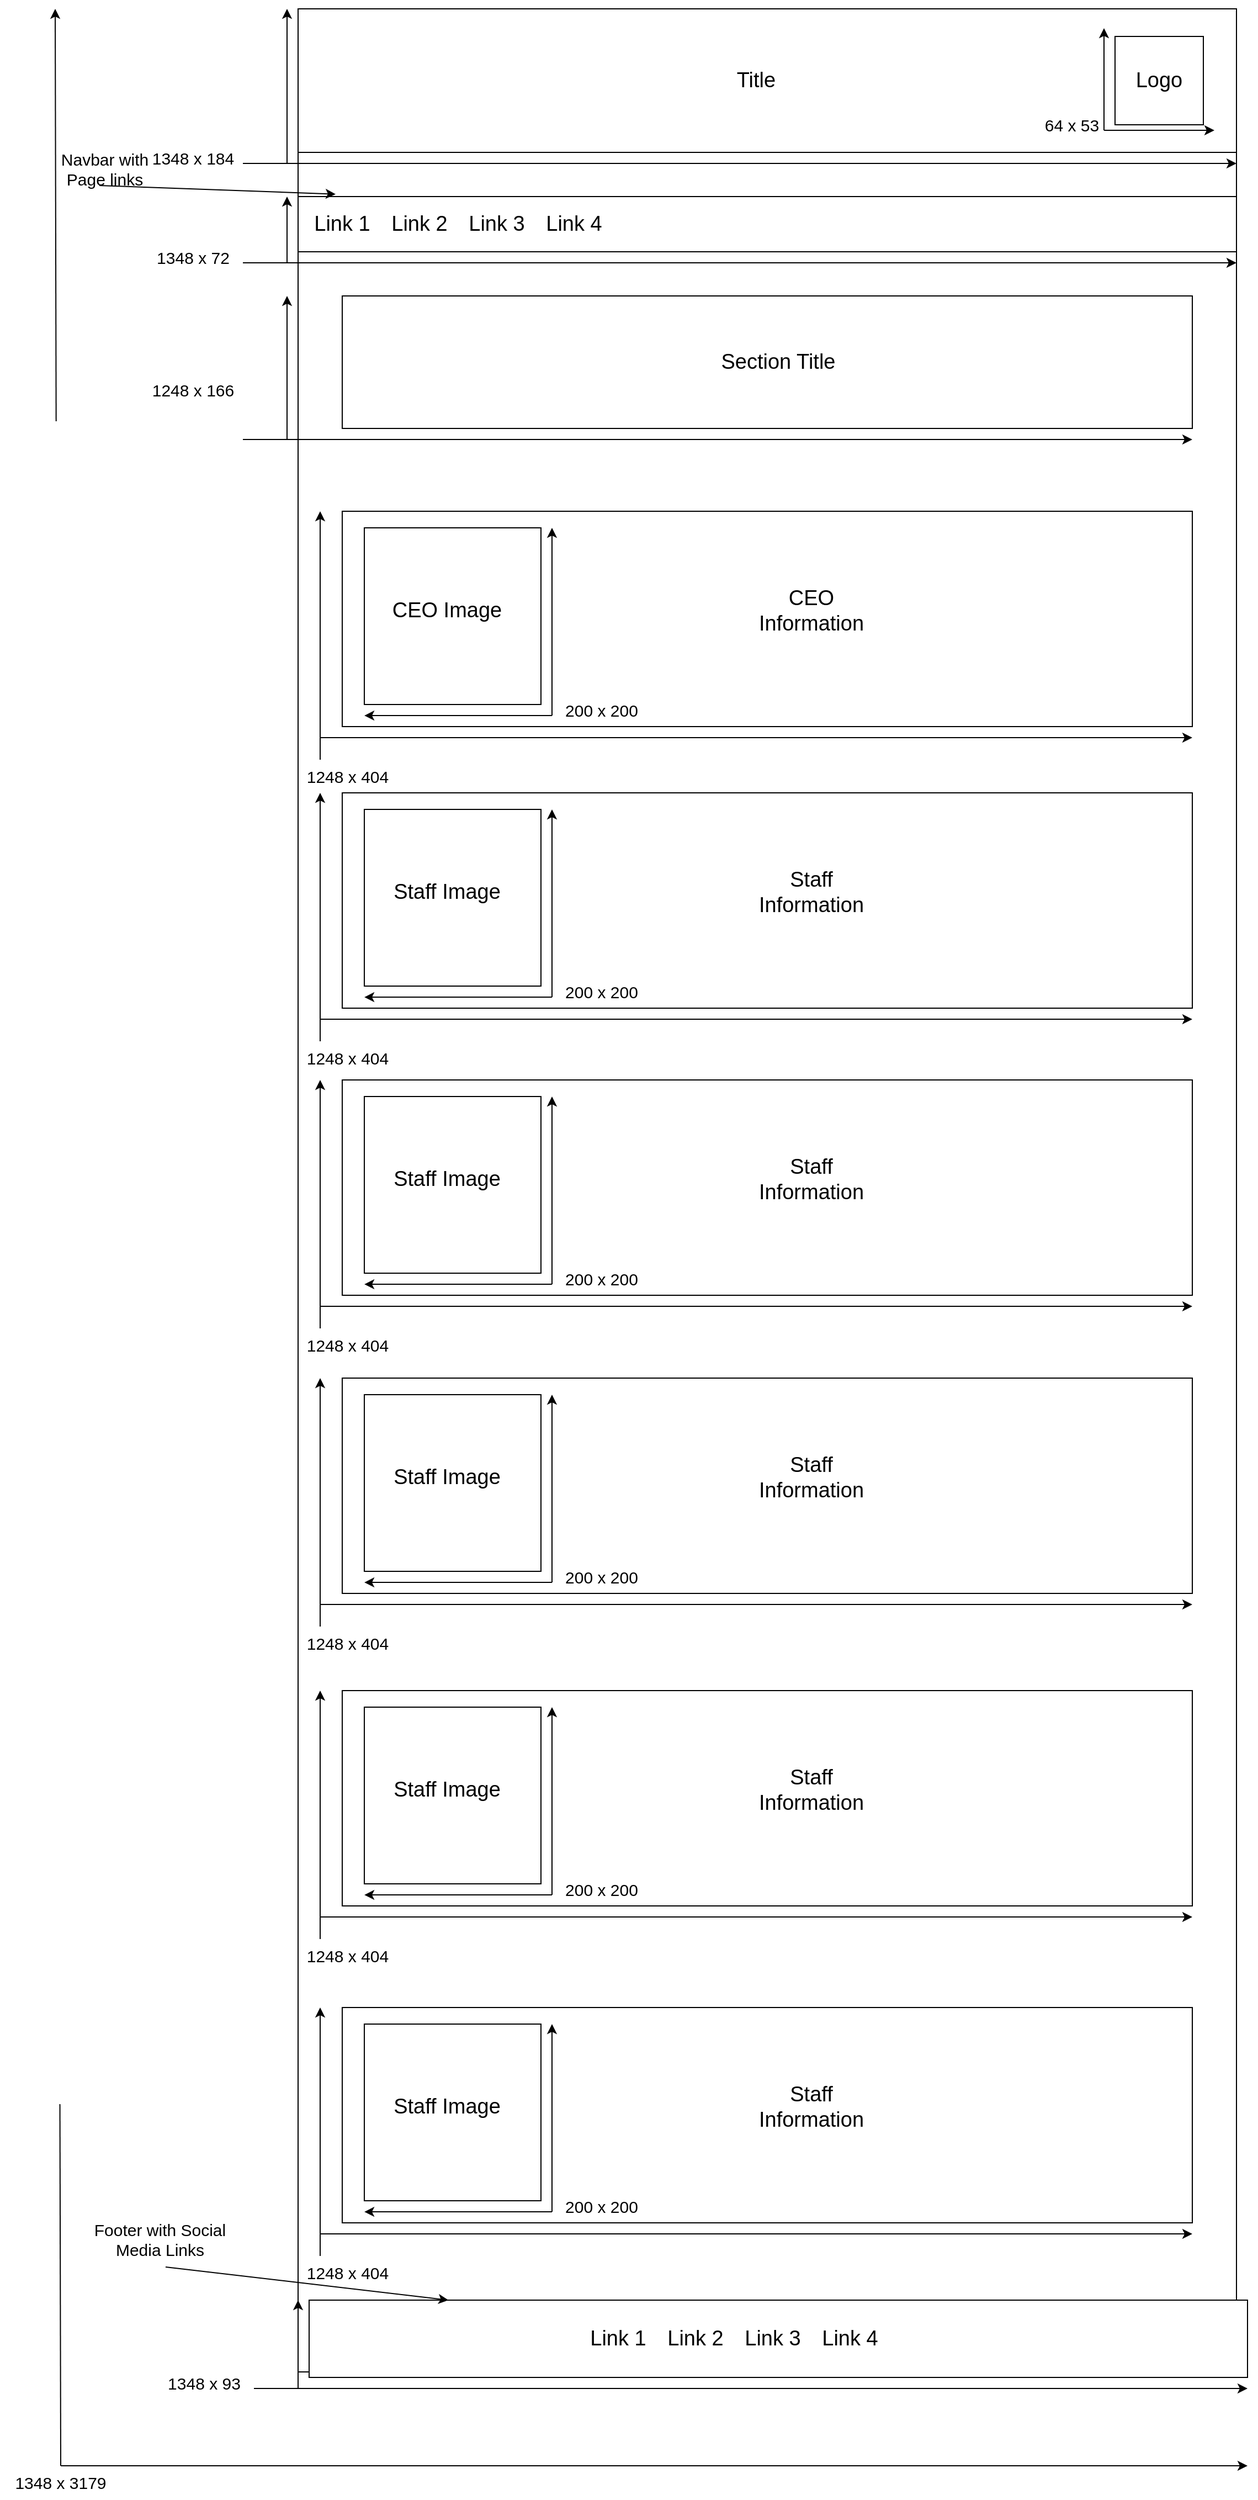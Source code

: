 <mxfile version="15.8.2" type="device"><diagram id="RpRR-_mk9nUQ28DkFrZq" name="Page-1"><mxGraphModel dx="3620" dy="2387" grid="1" gridSize="10" guides="1" tooltips="1" connect="1" arrows="1" fold="1" page="1" pageScale="1" pageWidth="850" pageHeight="1100" math="0" shadow="0"><root><mxCell id="0"/><mxCell id="1" parent="0"/><mxCell id="R6PZ7bWOyX2Fo6lUsfoH-169" value="" style="rounded=0;whiteSpace=wrap;html=1;fontSize=15;" parent="1" vertex="1"><mxGeometry width="850" height="2140" as="geometry"/></mxCell><mxCell id="xdqeH_5MjbotiJSKJ-B--1" value="" style="rounded=0;whiteSpace=wrap;html=1;" parent="1" vertex="1"><mxGeometry width="850" height="130" as="geometry"/></mxCell><mxCell id="R6PZ7bWOyX2Fo6lUsfoH-1" value="&lt;font style=&quot;font-size: 19px&quot;&gt;Title&lt;/font&gt;" style="text;html=1;strokeColor=none;fillColor=none;align=center;verticalAlign=middle;whiteSpace=wrap;rounded=0;" parent="1" vertex="1"><mxGeometry x="310" y="10" width="210" height="110" as="geometry"/></mxCell><mxCell id="R6PZ7bWOyX2Fo6lUsfoH-2" value="" style="rounded=0;whiteSpace=wrap;html=1;fontSize=19;" parent="1" vertex="1"><mxGeometry x="740" y="25" width="80" height="80" as="geometry"/></mxCell><mxCell id="R6PZ7bWOyX2Fo6lUsfoH-3" value="Logo" style="text;html=1;strokeColor=none;fillColor=none;align=center;verticalAlign=middle;whiteSpace=wrap;rounded=0;fontSize=19;" parent="1" vertex="1"><mxGeometry x="750" y="50" width="60" height="30" as="geometry"/></mxCell><mxCell id="R6PZ7bWOyX2Fo6lUsfoH-4" value="" style="rounded=0;whiteSpace=wrap;html=1;fontSize=19;" parent="1" vertex="1"><mxGeometry y="170" width="850" height="50" as="geometry"/></mxCell><mxCell id="R6PZ7bWOyX2Fo6lUsfoH-5" value="Link 1" style="text;html=1;strokeColor=none;fillColor=none;align=center;verticalAlign=middle;whiteSpace=wrap;rounded=0;fontSize=19;" parent="1" vertex="1"><mxGeometry x="10" y="180" width="60" height="30" as="geometry"/></mxCell><mxCell id="R6PZ7bWOyX2Fo6lUsfoH-6" value="Link 2" style="text;html=1;strokeColor=none;fillColor=none;align=center;verticalAlign=middle;whiteSpace=wrap;rounded=0;fontSize=19;" parent="1" vertex="1"><mxGeometry x="80" y="180" width="60" height="30" as="geometry"/></mxCell><mxCell id="R6PZ7bWOyX2Fo6lUsfoH-7" value="Link 3" style="text;html=1;strokeColor=none;fillColor=none;align=center;verticalAlign=middle;whiteSpace=wrap;rounded=0;fontSize=19;" parent="1" vertex="1"><mxGeometry x="150" y="180" width="60" height="30" as="geometry"/></mxCell><mxCell id="R6PZ7bWOyX2Fo6lUsfoH-8" value="Link 4" style="text;html=1;strokeColor=none;fillColor=none;align=center;verticalAlign=middle;whiteSpace=wrap;rounded=0;fontSize=19;" parent="1" vertex="1"><mxGeometry x="220" y="180" width="60" height="30" as="geometry"/></mxCell><mxCell id="R6PZ7bWOyX2Fo6lUsfoH-9" value="" style="rounded=0;whiteSpace=wrap;html=1;fontSize=19;" parent="1" vertex="1"><mxGeometry x="40" y="260" width="770" height="120" as="geometry"/></mxCell><mxCell id="R6PZ7bWOyX2Fo6lUsfoH-10" value="Section Title" style="text;html=1;strokeColor=none;fillColor=none;align=center;verticalAlign=middle;whiteSpace=wrap;rounded=0;fontSize=19;" parent="1" vertex="1"><mxGeometry x="340" y="302.5" width="190" height="35" as="geometry"/></mxCell><mxCell id="R6PZ7bWOyX2Fo6lUsfoH-12" value="" style="rounded=0;whiteSpace=wrap;html=1;fontSize=19;" parent="1" vertex="1"><mxGeometry x="40" y="455" width="770" height="195" as="geometry"/></mxCell><mxCell id="R6PZ7bWOyX2Fo6lUsfoH-18" value="CEO Information" style="text;html=1;strokeColor=none;fillColor=none;align=center;verticalAlign=middle;whiteSpace=wrap;rounded=0;fontSize=19;" parent="1" vertex="1"><mxGeometry x="400" y="530" width="130" height="30" as="geometry"/></mxCell><mxCell id="R6PZ7bWOyX2Fo6lUsfoH-53" value="" style="endArrow=classic;html=1;rounded=0;fontSize=19;" parent="1" edge="1"><mxGeometry width="50" height="50" relative="1" as="geometry"><mxPoint x="20" y="680" as="sourcePoint"/><mxPoint x="20" y="455" as="targetPoint"/></mxGeometry></mxCell><mxCell id="R6PZ7bWOyX2Fo6lUsfoH-54" value="" style="endArrow=classic;html=1;rounded=0;fontSize=19;" parent="1" edge="1"><mxGeometry width="50" height="50" relative="1" as="geometry"><mxPoint x="20" y="660" as="sourcePoint"/><mxPoint x="810" y="660" as="targetPoint"/></mxGeometry></mxCell><mxCell id="R6PZ7bWOyX2Fo6lUsfoH-59" value="" style="endArrow=classic;html=1;rounded=0;fontSize=19;" parent="1" edge="1"><mxGeometry width="50" height="50" relative="1" as="geometry"><mxPoint x="-10" y="390" as="sourcePoint"/><mxPoint x="-10" y="260" as="targetPoint"/></mxGeometry></mxCell><mxCell id="R6PZ7bWOyX2Fo6lUsfoH-60" value="" style="endArrow=classic;html=1;rounded=0;fontSize=19;" parent="1" edge="1"><mxGeometry width="50" height="50" relative="1" as="geometry"><mxPoint x="-50" y="390" as="sourcePoint"/><mxPoint x="810" y="390" as="targetPoint"/></mxGeometry></mxCell><mxCell id="R6PZ7bWOyX2Fo6lUsfoH-61" value="" style="endArrow=classic;html=1;rounded=0;fontSize=19;" parent="1" edge="1"><mxGeometry width="50" height="50" relative="1" as="geometry"><mxPoint x="-10" y="230" as="sourcePoint"/><mxPoint x="-10" y="170" as="targetPoint"/></mxGeometry></mxCell><mxCell id="R6PZ7bWOyX2Fo6lUsfoH-62" value="" style="endArrow=classic;html=1;rounded=0;fontSize=19;" parent="1" edge="1"><mxGeometry width="50" height="50" relative="1" as="geometry"><mxPoint x="-50" y="230" as="sourcePoint"/><mxPoint x="850" y="230" as="targetPoint"/></mxGeometry></mxCell><mxCell id="R6PZ7bWOyX2Fo6lUsfoH-63" value="" style="endArrow=classic;html=1;rounded=0;fontSize=19;" parent="1" edge="1"><mxGeometry width="50" height="50" relative="1" as="geometry"><mxPoint x="-10" y="140" as="sourcePoint"/><mxPoint x="-10" as="targetPoint"/></mxGeometry></mxCell><mxCell id="R6PZ7bWOyX2Fo6lUsfoH-64" value="" style="endArrow=classic;html=1;rounded=0;fontSize=19;" parent="1" edge="1"><mxGeometry width="50" height="50" relative="1" as="geometry"><mxPoint x="-50" y="140" as="sourcePoint"/><mxPoint x="850" y="140" as="targetPoint"/></mxGeometry></mxCell><mxCell id="R6PZ7bWOyX2Fo6lUsfoH-65" value="" style="endArrow=classic;html=1;rounded=0;fontSize=19;" parent="1" edge="1"><mxGeometry width="50" height="50" relative="1" as="geometry"><mxPoint x="730" y="110" as="sourcePoint"/><mxPoint x="730" y="17.5" as="targetPoint"/></mxGeometry></mxCell><mxCell id="R6PZ7bWOyX2Fo6lUsfoH-66" value="" style="endArrow=classic;html=1;rounded=0;fontSize=19;targetPerimeterSpacing=0;" parent="1" edge="1"><mxGeometry width="50" height="50" relative="1" as="geometry"><mxPoint x="730" y="110" as="sourcePoint"/><mxPoint x="830" y="110" as="targetPoint"/></mxGeometry></mxCell><mxCell id="R6PZ7bWOyX2Fo6lUsfoH-67" value="&lt;font style=&quot;font-size: 15px&quot;&gt;1348 x 184&lt;/font&gt;" style="text;html=1;strokeColor=none;fillColor=none;align=center;verticalAlign=middle;whiteSpace=wrap;rounded=0;fontSize=19;" parent="1" vertex="1"><mxGeometry x="-150" y="120" width="110" height="30" as="geometry"/></mxCell><mxCell id="R6PZ7bWOyX2Fo6lUsfoH-68" value="&lt;font style=&quot;font-size: 15px&quot;&gt;1348 x 72&lt;/font&gt;" style="text;html=1;strokeColor=none;fillColor=none;align=center;verticalAlign=middle;whiteSpace=wrap;rounded=0;fontSize=19;" parent="1" vertex="1"><mxGeometry x="-150" y="210" width="110" height="30" as="geometry"/></mxCell><mxCell id="R6PZ7bWOyX2Fo6lUsfoH-69" value="&lt;font style=&quot;font-size: 15px&quot;&gt;1248 x 166&lt;/font&gt;" style="text;html=1;strokeColor=none;fillColor=none;align=center;verticalAlign=middle;whiteSpace=wrap;rounded=0;fontSize=19;" parent="1" vertex="1"><mxGeometry x="-150" y="330" width="110" height="30" as="geometry"/></mxCell><mxCell id="R6PZ7bWOyX2Fo6lUsfoH-70" value="&lt;font style=&quot;font-size: 15px&quot;&gt;64 x 53&lt;/font&gt;" style="text;html=1;strokeColor=none;fillColor=none;align=center;verticalAlign=middle;whiteSpace=wrap;rounded=0;fontSize=19;" parent="1" vertex="1"><mxGeometry x="646" y="90" width="110" height="30" as="geometry"/></mxCell><mxCell id="R6PZ7bWOyX2Fo6lUsfoH-71" value="&lt;span style=&quot;font-size: 15px&quot;&gt;1248 x 404&lt;/span&gt;" style="text;html=1;strokeColor=none;fillColor=none;align=center;verticalAlign=middle;whiteSpace=wrap;rounded=0;fontSize=19;" parent="1" vertex="1"><mxGeometry x="-10" y="680" width="110" height="30" as="geometry"/></mxCell><mxCell id="R6PZ7bWOyX2Fo6lUsfoH-154" value="" style="rounded=0;whiteSpace=wrap;html=1;fontSize=19;" parent="1" vertex="1"><mxGeometry x="10" y="2075" width="850" height="70" as="geometry"/></mxCell><mxCell id="R6PZ7bWOyX2Fo6lUsfoH-156" value="" style="endArrow=classic;html=1;rounded=0;fontSize=19;" parent="1" edge="1"><mxGeometry width="50" height="50" relative="1" as="geometry"><mxPoint x="-4.547e-13" y="2155" as="sourcePoint"/><mxPoint y="2075" as="targetPoint"/></mxGeometry></mxCell><mxCell id="R6PZ7bWOyX2Fo6lUsfoH-157" value="" style="endArrow=classic;html=1;rounded=0;fontSize=19;" parent="1" edge="1"><mxGeometry width="50" height="50" relative="1" as="geometry"><mxPoint x="-40.0" y="2155" as="sourcePoint"/><mxPoint x="860.0" y="2155" as="targetPoint"/></mxGeometry></mxCell><mxCell id="R6PZ7bWOyX2Fo6lUsfoH-158" value="&lt;font style=&quot;font-size: 15px&quot;&gt;1348 x 93&lt;/font&gt;" style="text;html=1;strokeColor=none;fillColor=none;align=center;verticalAlign=middle;whiteSpace=wrap;rounded=0;fontSize=19;" parent="1" vertex="1"><mxGeometry x="-140" y="2135" width="110" height="30" as="geometry"/></mxCell><mxCell id="R6PZ7bWOyX2Fo6lUsfoH-163" value="Link 1" style="text;html=1;strokeColor=none;fillColor=none;align=center;verticalAlign=middle;whiteSpace=wrap;rounded=0;fontSize=19;" parent="1" vertex="1"><mxGeometry x="260" y="2095" width="60" height="30" as="geometry"/></mxCell><mxCell id="R6PZ7bWOyX2Fo6lUsfoH-164" value="Link 2" style="text;html=1;strokeColor=none;fillColor=none;align=center;verticalAlign=middle;whiteSpace=wrap;rounded=0;fontSize=19;" parent="1" vertex="1"><mxGeometry x="330" y="2095" width="60" height="30" as="geometry"/></mxCell><mxCell id="v2LeiaTZY7oWWHu7XvGp-2" value="" style="whiteSpace=wrap;html=1;aspect=fixed;" vertex="1" parent="1"><mxGeometry x="60" y="470" width="160" height="160" as="geometry"/></mxCell><mxCell id="R6PZ7bWOyX2Fo6lUsfoH-165" value="Link 3" style="text;html=1;strokeColor=none;fillColor=none;align=center;verticalAlign=middle;whiteSpace=wrap;rounded=0;fontSize=19;" parent="1" vertex="1"><mxGeometry x="400" y="2095" width="60" height="30" as="geometry"/></mxCell><mxCell id="R6PZ7bWOyX2Fo6lUsfoH-166" value="Link 4" style="text;html=1;strokeColor=none;fillColor=none;align=center;verticalAlign=middle;whiteSpace=wrap;rounded=0;fontSize=19;" parent="1" vertex="1"><mxGeometry x="470" y="2095" width="60" height="30" as="geometry"/></mxCell><mxCell id="R6PZ7bWOyX2Fo6lUsfoH-172" value="" style="endArrow=classic;html=1;rounded=0;fontSize=19;exitX=0.5;exitY=0;exitDx=0;exitDy=0;" parent="1" edge="1" source="R6PZ7bWOyX2Fo6lUsfoH-174"><mxGeometry width="50" height="50" relative="1" as="geometry"><mxPoint x="-220" y="2210" as="sourcePoint"/><mxPoint x="-220" as="targetPoint"/></mxGeometry></mxCell><mxCell id="R6PZ7bWOyX2Fo6lUsfoH-173" value="" style="endArrow=classic;html=1;rounded=0;fontSize=19;exitX=0.5;exitY=0;exitDx=0;exitDy=0;" parent="1" edge="1" source="R6PZ7bWOyX2Fo6lUsfoH-174"><mxGeometry width="50" height="50" relative="1" as="geometry"><mxPoint x="-210" y="2225" as="sourcePoint"/><mxPoint x="860.0" y="2225" as="targetPoint"/></mxGeometry></mxCell><mxCell id="R6PZ7bWOyX2Fo6lUsfoH-174" value="&lt;font style=&quot;font-size: 15px&quot;&gt;1348 x 3179&lt;/font&gt;" style="text;html=1;strokeColor=none;fillColor=none;align=center;verticalAlign=middle;whiteSpace=wrap;rounded=0;fontSize=19;" parent="1" vertex="1"><mxGeometry x="-270" y="2225" width="110" height="30" as="geometry"/></mxCell><mxCell id="R6PZ7bWOyX2Fo6lUsfoH-175" value="" style="endArrow=classic;html=1;rounded=0;fontSize=15;targetPerimeterSpacing=0;" parent="1" target="R6PZ7bWOyX2Fo6lUsfoH-154" edge="1"><mxGeometry width="50" height="50" relative="1" as="geometry"><mxPoint x="-120" y="2045" as="sourcePoint"/><mxPoint x="-60" y="2065" as="targetPoint"/></mxGeometry></mxCell><mxCell id="R6PZ7bWOyX2Fo6lUsfoH-176" value="Footer with Social Media Links" style="text;html=1;strokeColor=none;fillColor=none;align=center;verticalAlign=middle;whiteSpace=wrap;rounded=0;fontSize=15;" parent="1" vertex="1"><mxGeometry x="-190" y="2005" width="130" height="30" as="geometry"/></mxCell><mxCell id="R6PZ7bWOyX2Fo6lUsfoH-177" value="" style="endArrow=classic;html=1;rounded=0;fontSize=15;targetPerimeterSpacing=0;entryX=0.04;entryY=-0.043;entryDx=0;entryDy=0;entryPerimeter=0;" parent="1" target="R6PZ7bWOyX2Fo6lUsfoH-4" edge="1"><mxGeometry width="50" height="50" relative="1" as="geometry"><mxPoint x="-180" y="160" as="sourcePoint"/><mxPoint x="-100" y="160" as="targetPoint"/></mxGeometry></mxCell><mxCell id="R6PZ7bWOyX2Fo6lUsfoH-178" value="Navbar with Page links" style="text;html=1;strokeColor=none;fillColor=none;align=center;verticalAlign=middle;whiteSpace=wrap;rounded=0;fontSize=15;" parent="1" vertex="1"><mxGeometry x="-230" y="130" width="110" height="30" as="geometry"/></mxCell><mxCell id="R6PZ7bWOyX2Fo6lUsfoH-15" value="CEO Image" style="text;html=1;strokeColor=none;fillColor=none;align=center;verticalAlign=middle;whiteSpace=wrap;rounded=0;fontSize=19;" parent="1" vertex="1"><mxGeometry x="70" y="530" width="130" height="30" as="geometry"/></mxCell><mxCell id="v2LeiaTZY7oWWHu7XvGp-3" value="" style="endArrow=classic;html=1;rounded=0;fontSize=19;" edge="1" parent="1"><mxGeometry width="50" height="50" relative="1" as="geometry"><mxPoint x="230" y="640" as="sourcePoint"/><mxPoint x="230" y="470" as="targetPoint"/></mxGeometry></mxCell><mxCell id="v2LeiaTZY7oWWHu7XvGp-5" value="" style="endArrow=classic;html=1;rounded=0;entryX=0.026;entryY=0.949;entryDx=0;entryDy=0;entryPerimeter=0;" edge="1" parent="1" target="R6PZ7bWOyX2Fo6lUsfoH-12"><mxGeometry width="50" height="50" relative="1" as="geometry"><mxPoint x="230" y="640" as="sourcePoint"/><mxPoint x="110" y="640" as="targetPoint"/></mxGeometry></mxCell><mxCell id="v2LeiaTZY7oWWHu7XvGp-6" value="&lt;font style=&quot;font-size: 15px&quot;&gt;200 x 200&lt;/font&gt;" style="text;html=1;strokeColor=none;fillColor=none;align=center;verticalAlign=middle;whiteSpace=wrap;rounded=0;fontSize=19;" vertex="1" parent="1"><mxGeometry x="220" y="620" width="110" height="30" as="geometry"/></mxCell><mxCell id="v2LeiaTZY7oWWHu7XvGp-7" value="" style="rounded=0;whiteSpace=wrap;html=1;fontSize=19;" vertex="1" parent="1"><mxGeometry x="40" y="710" width="770" height="195" as="geometry"/></mxCell><mxCell id="v2LeiaTZY7oWWHu7XvGp-8" value="Staff Information" style="text;html=1;strokeColor=none;fillColor=none;align=center;verticalAlign=middle;whiteSpace=wrap;rounded=0;fontSize=19;" vertex="1" parent="1"><mxGeometry x="400" y="785" width="130" height="30" as="geometry"/></mxCell><mxCell id="v2LeiaTZY7oWWHu7XvGp-9" value="" style="endArrow=classic;html=1;rounded=0;fontSize=19;" edge="1" parent="1"><mxGeometry width="50" height="50" relative="1" as="geometry"><mxPoint x="20" y="935.0" as="sourcePoint"/><mxPoint x="20" y="710.0" as="targetPoint"/></mxGeometry></mxCell><mxCell id="v2LeiaTZY7oWWHu7XvGp-10" value="" style="endArrow=classic;html=1;rounded=0;fontSize=19;" edge="1" parent="1"><mxGeometry width="50" height="50" relative="1" as="geometry"><mxPoint x="20" y="915.0" as="sourcePoint"/><mxPoint x="810" y="915.0" as="targetPoint"/></mxGeometry></mxCell><mxCell id="v2LeiaTZY7oWWHu7XvGp-11" value="&lt;span style=&quot;font-size: 15px&quot;&gt;1248 x 404&lt;/span&gt;" style="text;html=1;strokeColor=none;fillColor=none;align=center;verticalAlign=middle;whiteSpace=wrap;rounded=0;fontSize=19;" vertex="1" parent="1"><mxGeometry x="-10" y="935" width="110" height="30" as="geometry"/></mxCell><mxCell id="v2LeiaTZY7oWWHu7XvGp-12" value="" style="whiteSpace=wrap;html=1;aspect=fixed;" vertex="1" parent="1"><mxGeometry x="60" y="725" width="160" height="160" as="geometry"/></mxCell><mxCell id="v2LeiaTZY7oWWHu7XvGp-13" value="Staff Image" style="text;html=1;strokeColor=none;fillColor=none;align=center;verticalAlign=middle;whiteSpace=wrap;rounded=0;fontSize=19;" vertex="1" parent="1"><mxGeometry x="70" y="785" width="130" height="30" as="geometry"/></mxCell><mxCell id="v2LeiaTZY7oWWHu7XvGp-14" value="" style="endArrow=classic;html=1;rounded=0;fontSize=19;" edge="1" parent="1"><mxGeometry width="50" height="50" relative="1" as="geometry"><mxPoint x="230" y="895.0" as="sourcePoint"/><mxPoint x="230" y="725.0" as="targetPoint"/></mxGeometry></mxCell><mxCell id="v2LeiaTZY7oWWHu7XvGp-15" value="" style="endArrow=classic;html=1;rounded=0;entryX=0.026;entryY=0.949;entryDx=0;entryDy=0;entryPerimeter=0;" edge="1" parent="1" target="v2LeiaTZY7oWWHu7XvGp-7"><mxGeometry width="50" height="50" relative="1" as="geometry"><mxPoint x="230" y="895.0" as="sourcePoint"/><mxPoint x="110" y="895" as="targetPoint"/></mxGeometry></mxCell><mxCell id="v2LeiaTZY7oWWHu7XvGp-16" value="&lt;font style=&quot;font-size: 15px&quot;&gt;200 x 200&lt;/font&gt;" style="text;html=1;strokeColor=none;fillColor=none;align=center;verticalAlign=middle;whiteSpace=wrap;rounded=0;fontSize=19;" vertex="1" parent="1"><mxGeometry x="220" y="875" width="110" height="30" as="geometry"/></mxCell><mxCell id="v2LeiaTZY7oWWHu7XvGp-17" value="" style="rounded=0;whiteSpace=wrap;html=1;fontSize=19;" vertex="1" parent="1"><mxGeometry x="40" y="970" width="770" height="195" as="geometry"/></mxCell><mxCell id="v2LeiaTZY7oWWHu7XvGp-18" value="Staff Information" style="text;html=1;strokeColor=none;fillColor=none;align=center;verticalAlign=middle;whiteSpace=wrap;rounded=0;fontSize=19;" vertex="1" parent="1"><mxGeometry x="400" y="1045" width="130" height="30" as="geometry"/></mxCell><mxCell id="v2LeiaTZY7oWWHu7XvGp-19" value="" style="endArrow=classic;html=1;rounded=0;fontSize=19;" edge="1" parent="1"><mxGeometry width="50" height="50" relative="1" as="geometry"><mxPoint x="20" y="1195.0" as="sourcePoint"/><mxPoint x="20" y="970.0" as="targetPoint"/></mxGeometry></mxCell><mxCell id="v2LeiaTZY7oWWHu7XvGp-20" value="" style="endArrow=classic;html=1;rounded=0;fontSize=19;" edge="1" parent="1"><mxGeometry width="50" height="50" relative="1" as="geometry"><mxPoint x="20" y="1175.0" as="sourcePoint"/><mxPoint x="810" y="1175.0" as="targetPoint"/></mxGeometry></mxCell><mxCell id="v2LeiaTZY7oWWHu7XvGp-21" value="&lt;span style=&quot;font-size: 15px&quot;&gt;1248 x 404&lt;/span&gt;" style="text;html=1;strokeColor=none;fillColor=none;align=center;verticalAlign=middle;whiteSpace=wrap;rounded=0;fontSize=19;" vertex="1" parent="1"><mxGeometry x="-10" y="1195" width="110" height="30" as="geometry"/></mxCell><mxCell id="v2LeiaTZY7oWWHu7XvGp-22" value="" style="whiteSpace=wrap;html=1;aspect=fixed;" vertex="1" parent="1"><mxGeometry x="60" y="985" width="160" height="160" as="geometry"/></mxCell><mxCell id="v2LeiaTZY7oWWHu7XvGp-23" value="Staff Image" style="text;html=1;strokeColor=none;fillColor=none;align=center;verticalAlign=middle;whiteSpace=wrap;rounded=0;fontSize=19;" vertex="1" parent="1"><mxGeometry x="70" y="1045" width="130" height="30" as="geometry"/></mxCell><mxCell id="v2LeiaTZY7oWWHu7XvGp-24" value="" style="endArrow=classic;html=1;rounded=0;fontSize=19;" edge="1" parent="1"><mxGeometry width="50" height="50" relative="1" as="geometry"><mxPoint x="230" y="1155.0" as="sourcePoint"/><mxPoint x="230" y="985.0" as="targetPoint"/></mxGeometry></mxCell><mxCell id="v2LeiaTZY7oWWHu7XvGp-25" value="" style="endArrow=classic;html=1;rounded=0;entryX=0.026;entryY=0.949;entryDx=0;entryDy=0;entryPerimeter=0;" edge="1" parent="1" target="v2LeiaTZY7oWWHu7XvGp-17"><mxGeometry width="50" height="50" relative="1" as="geometry"><mxPoint x="230" y="1155.0" as="sourcePoint"/><mxPoint x="110" y="1155" as="targetPoint"/></mxGeometry></mxCell><mxCell id="v2LeiaTZY7oWWHu7XvGp-26" value="&lt;font style=&quot;font-size: 15px&quot;&gt;200 x 200&lt;/font&gt;" style="text;html=1;strokeColor=none;fillColor=none;align=center;verticalAlign=middle;whiteSpace=wrap;rounded=0;fontSize=19;" vertex="1" parent="1"><mxGeometry x="220" y="1135" width="110" height="30" as="geometry"/></mxCell><mxCell id="v2LeiaTZY7oWWHu7XvGp-67" value="" style="rounded=0;whiteSpace=wrap;html=1;fontSize=19;" vertex="1" parent="1"><mxGeometry x="40" y="1240" width="770" height="195" as="geometry"/></mxCell><mxCell id="v2LeiaTZY7oWWHu7XvGp-68" value="Staff Information" style="text;html=1;strokeColor=none;fillColor=none;align=center;verticalAlign=middle;whiteSpace=wrap;rounded=0;fontSize=19;" vertex="1" parent="1"><mxGeometry x="400" y="1315" width="130" height="30" as="geometry"/></mxCell><mxCell id="v2LeiaTZY7oWWHu7XvGp-69" value="" style="endArrow=classic;html=1;rounded=0;fontSize=19;" edge="1" parent="1"><mxGeometry width="50" height="50" relative="1" as="geometry"><mxPoint x="20" y="1465.0" as="sourcePoint"/><mxPoint x="20" y="1240.0" as="targetPoint"/></mxGeometry></mxCell><mxCell id="v2LeiaTZY7oWWHu7XvGp-70" value="" style="endArrow=classic;html=1;rounded=0;fontSize=19;" edge="1" parent="1"><mxGeometry width="50" height="50" relative="1" as="geometry"><mxPoint x="20" y="1445.0" as="sourcePoint"/><mxPoint x="810" y="1445.0" as="targetPoint"/></mxGeometry></mxCell><mxCell id="v2LeiaTZY7oWWHu7XvGp-71" value="&lt;span style=&quot;font-size: 15px&quot;&gt;1248 x 404&lt;/span&gt;" style="text;html=1;strokeColor=none;fillColor=none;align=center;verticalAlign=middle;whiteSpace=wrap;rounded=0;fontSize=19;" vertex="1" parent="1"><mxGeometry x="-10" y="1465" width="110" height="30" as="geometry"/></mxCell><mxCell id="v2LeiaTZY7oWWHu7XvGp-72" value="" style="whiteSpace=wrap;html=1;aspect=fixed;" vertex="1" parent="1"><mxGeometry x="60" y="1255" width="160" height="160" as="geometry"/></mxCell><mxCell id="v2LeiaTZY7oWWHu7XvGp-73" value="Staff Image" style="text;html=1;strokeColor=none;fillColor=none;align=center;verticalAlign=middle;whiteSpace=wrap;rounded=0;fontSize=19;" vertex="1" parent="1"><mxGeometry x="70" y="1315" width="130" height="30" as="geometry"/></mxCell><mxCell id="v2LeiaTZY7oWWHu7XvGp-74" value="" style="endArrow=classic;html=1;rounded=0;fontSize=19;" edge="1" parent="1"><mxGeometry width="50" height="50" relative="1" as="geometry"><mxPoint x="230" y="1425.0" as="sourcePoint"/><mxPoint x="230" y="1255.0" as="targetPoint"/></mxGeometry></mxCell><mxCell id="v2LeiaTZY7oWWHu7XvGp-75" value="" style="endArrow=classic;html=1;rounded=0;entryX=0.026;entryY=0.949;entryDx=0;entryDy=0;entryPerimeter=0;" edge="1" parent="1" target="v2LeiaTZY7oWWHu7XvGp-67"><mxGeometry width="50" height="50" relative="1" as="geometry"><mxPoint x="230" y="1425.0" as="sourcePoint"/><mxPoint x="110" y="1425" as="targetPoint"/></mxGeometry></mxCell><mxCell id="v2LeiaTZY7oWWHu7XvGp-76" value="&lt;font style=&quot;font-size: 15px&quot;&gt;200 x 200&lt;/font&gt;" style="text;html=1;strokeColor=none;fillColor=none;align=center;verticalAlign=middle;whiteSpace=wrap;rounded=0;fontSize=19;" vertex="1" parent="1"><mxGeometry x="220" y="1405" width="110" height="30" as="geometry"/></mxCell><mxCell id="v2LeiaTZY7oWWHu7XvGp-77" value="" style="rounded=0;whiteSpace=wrap;html=1;fontSize=19;" vertex="1" parent="1"><mxGeometry x="40" y="1523" width="770" height="195" as="geometry"/></mxCell><mxCell id="v2LeiaTZY7oWWHu7XvGp-78" value="Staff Information" style="text;html=1;strokeColor=none;fillColor=none;align=center;verticalAlign=middle;whiteSpace=wrap;rounded=0;fontSize=19;" vertex="1" parent="1"><mxGeometry x="400" y="1598" width="130" height="30" as="geometry"/></mxCell><mxCell id="v2LeiaTZY7oWWHu7XvGp-79" value="" style="endArrow=classic;html=1;rounded=0;fontSize=19;" edge="1" parent="1"><mxGeometry width="50" height="50" relative="1" as="geometry"><mxPoint x="20" y="1748.0" as="sourcePoint"/><mxPoint x="20" y="1523.0" as="targetPoint"/></mxGeometry></mxCell><mxCell id="v2LeiaTZY7oWWHu7XvGp-80" value="" style="endArrow=classic;html=1;rounded=0;fontSize=19;" edge="1" parent="1"><mxGeometry width="50" height="50" relative="1" as="geometry"><mxPoint x="20" y="1728.0" as="sourcePoint"/><mxPoint x="810" y="1728.0" as="targetPoint"/></mxGeometry></mxCell><mxCell id="v2LeiaTZY7oWWHu7XvGp-81" value="&lt;span style=&quot;font-size: 15px&quot;&gt;1248 x 404&lt;/span&gt;" style="text;html=1;strokeColor=none;fillColor=none;align=center;verticalAlign=middle;whiteSpace=wrap;rounded=0;fontSize=19;" vertex="1" parent="1"><mxGeometry x="-10" y="1748" width="110" height="30" as="geometry"/></mxCell><mxCell id="v2LeiaTZY7oWWHu7XvGp-82" value="" style="whiteSpace=wrap;html=1;aspect=fixed;" vertex="1" parent="1"><mxGeometry x="60" y="1538" width="160" height="160" as="geometry"/></mxCell><mxCell id="v2LeiaTZY7oWWHu7XvGp-83" value="Staff Image" style="text;html=1;strokeColor=none;fillColor=none;align=center;verticalAlign=middle;whiteSpace=wrap;rounded=0;fontSize=19;" vertex="1" parent="1"><mxGeometry x="70" y="1598" width="130" height="30" as="geometry"/></mxCell><mxCell id="v2LeiaTZY7oWWHu7XvGp-84" value="" style="endArrow=classic;html=1;rounded=0;fontSize=19;" edge="1" parent="1"><mxGeometry width="50" height="50" relative="1" as="geometry"><mxPoint x="230" y="1708.0" as="sourcePoint"/><mxPoint x="230" y="1538.0" as="targetPoint"/></mxGeometry></mxCell><mxCell id="v2LeiaTZY7oWWHu7XvGp-85" value="" style="endArrow=classic;html=1;rounded=0;entryX=0.026;entryY=0.949;entryDx=0;entryDy=0;entryPerimeter=0;" edge="1" parent="1" target="v2LeiaTZY7oWWHu7XvGp-77"><mxGeometry width="50" height="50" relative="1" as="geometry"><mxPoint x="230" y="1708.0" as="sourcePoint"/><mxPoint x="110" y="1708" as="targetPoint"/></mxGeometry></mxCell><mxCell id="v2LeiaTZY7oWWHu7XvGp-86" value="&lt;font style=&quot;font-size: 15px&quot;&gt;200 x 200&lt;/font&gt;" style="text;html=1;strokeColor=none;fillColor=none;align=center;verticalAlign=middle;whiteSpace=wrap;rounded=0;fontSize=19;" vertex="1" parent="1"><mxGeometry x="220" y="1688" width="110" height="30" as="geometry"/></mxCell><mxCell id="v2LeiaTZY7oWWHu7XvGp-87" value="" style="rounded=0;whiteSpace=wrap;html=1;fontSize=19;" vertex="1" parent="1"><mxGeometry x="40" y="1810" width="770" height="195" as="geometry"/></mxCell><mxCell id="v2LeiaTZY7oWWHu7XvGp-88" value="Staff Information" style="text;html=1;strokeColor=none;fillColor=none;align=center;verticalAlign=middle;whiteSpace=wrap;rounded=0;fontSize=19;" vertex="1" parent="1"><mxGeometry x="400" y="1885" width="130" height="30" as="geometry"/></mxCell><mxCell id="v2LeiaTZY7oWWHu7XvGp-89" value="" style="endArrow=classic;html=1;rounded=0;fontSize=19;" edge="1" parent="1"><mxGeometry width="50" height="50" relative="1" as="geometry"><mxPoint x="20" y="2035.0" as="sourcePoint"/><mxPoint x="20" y="1810.0" as="targetPoint"/></mxGeometry></mxCell><mxCell id="v2LeiaTZY7oWWHu7XvGp-90" value="" style="endArrow=classic;html=1;rounded=0;fontSize=19;" edge="1" parent="1"><mxGeometry width="50" height="50" relative="1" as="geometry"><mxPoint x="20" y="2015.0" as="sourcePoint"/><mxPoint x="810" y="2015.0" as="targetPoint"/></mxGeometry></mxCell><mxCell id="v2LeiaTZY7oWWHu7XvGp-91" value="&lt;span style=&quot;font-size: 15px&quot;&gt;1248 x 404&lt;/span&gt;" style="text;html=1;strokeColor=none;fillColor=none;align=center;verticalAlign=middle;whiteSpace=wrap;rounded=0;fontSize=19;" vertex="1" parent="1"><mxGeometry x="-10" y="2035" width="110" height="30" as="geometry"/></mxCell><mxCell id="v2LeiaTZY7oWWHu7XvGp-92" value="" style="whiteSpace=wrap;html=1;aspect=fixed;" vertex="1" parent="1"><mxGeometry x="60" y="1825" width="160" height="160" as="geometry"/></mxCell><mxCell id="v2LeiaTZY7oWWHu7XvGp-93" value="Staff Image" style="text;html=1;strokeColor=none;fillColor=none;align=center;verticalAlign=middle;whiteSpace=wrap;rounded=0;fontSize=19;" vertex="1" parent="1"><mxGeometry x="70" y="1885" width="130" height="30" as="geometry"/></mxCell><mxCell id="v2LeiaTZY7oWWHu7XvGp-94" value="" style="endArrow=classic;html=1;rounded=0;fontSize=19;" edge="1" parent="1"><mxGeometry width="50" height="50" relative="1" as="geometry"><mxPoint x="230" y="1995.0" as="sourcePoint"/><mxPoint x="230" y="1825.0" as="targetPoint"/></mxGeometry></mxCell><mxCell id="v2LeiaTZY7oWWHu7XvGp-95" value="" style="endArrow=classic;html=1;rounded=0;entryX=0.026;entryY=0.949;entryDx=0;entryDy=0;entryPerimeter=0;" edge="1" parent="1" target="v2LeiaTZY7oWWHu7XvGp-87"><mxGeometry width="50" height="50" relative="1" as="geometry"><mxPoint x="230" y="1995.0" as="sourcePoint"/><mxPoint x="110" y="1995" as="targetPoint"/></mxGeometry></mxCell><mxCell id="v2LeiaTZY7oWWHu7XvGp-96" value="&lt;font style=&quot;font-size: 15px&quot;&gt;200 x 200&lt;/font&gt;" style="text;html=1;strokeColor=none;fillColor=none;align=center;verticalAlign=middle;whiteSpace=wrap;rounded=0;fontSize=19;" vertex="1" parent="1"><mxGeometry x="220" y="1975" width="110" height="30" as="geometry"/></mxCell></root></mxGraphModel></diagram></mxfile>